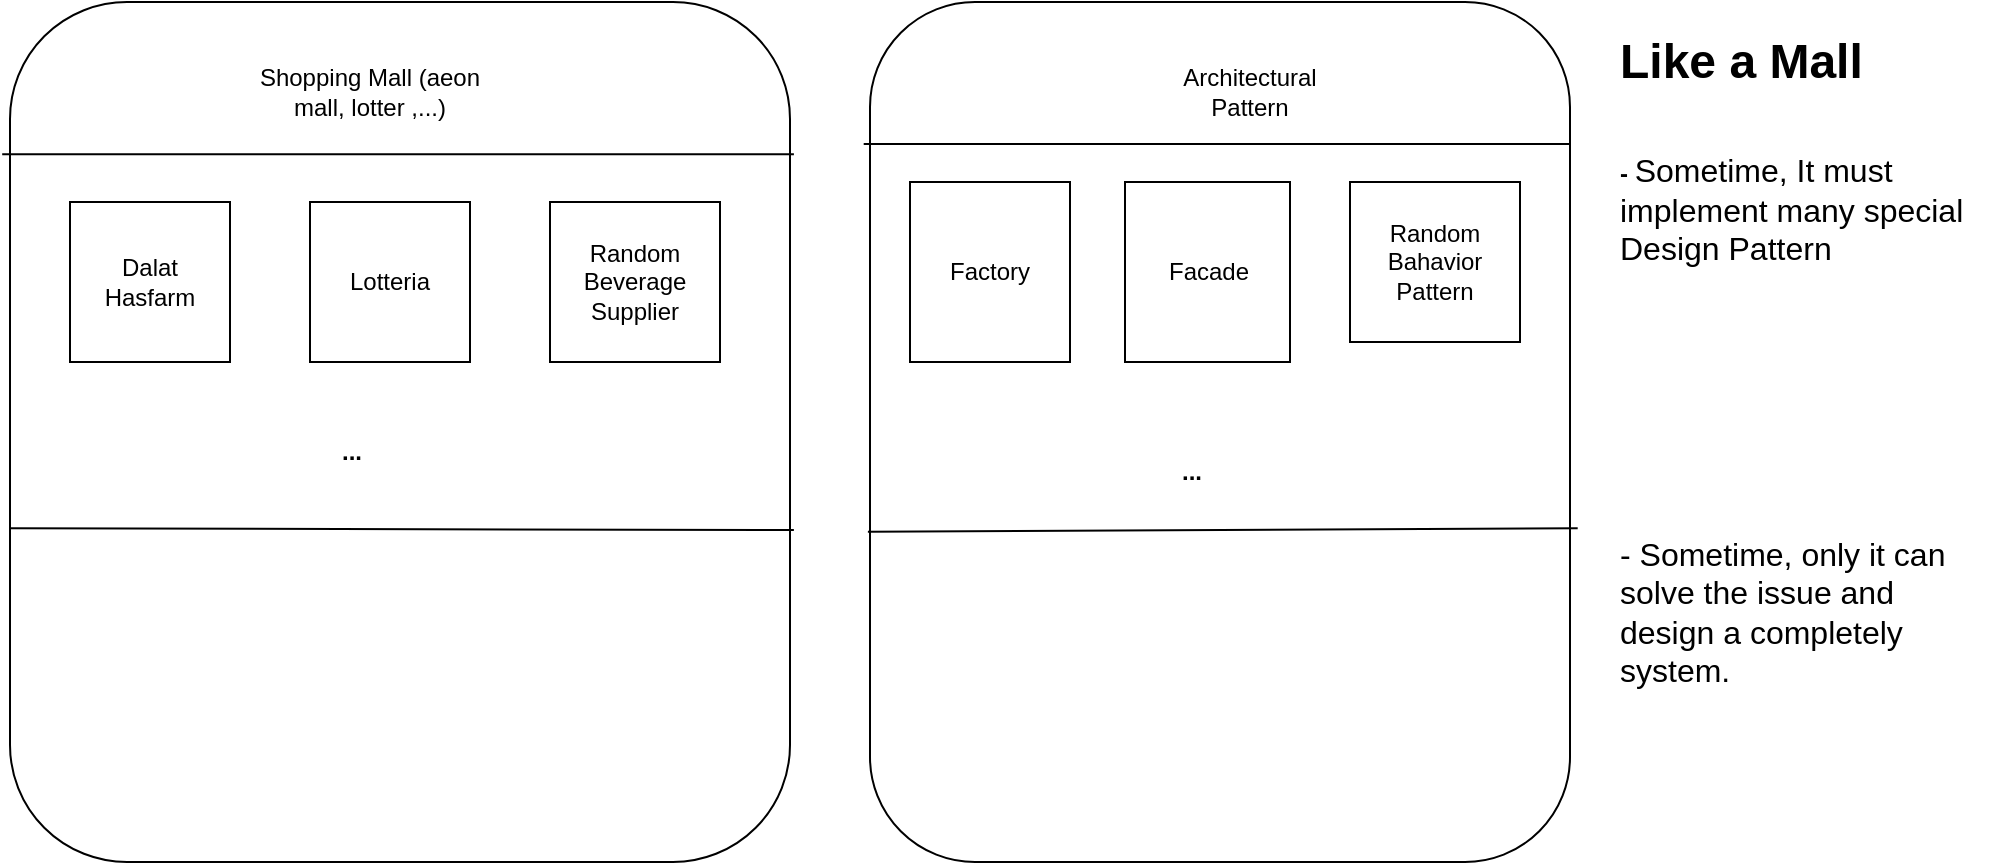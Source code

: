 <mxfile version="21.0.2" type="device"><diagram id="Ae_t36yoOq1JTPyE13-_" name="Page-1"><mxGraphModel dx="1120" dy="524" grid="1" gridSize="10" guides="1" tooltips="1" connect="1" arrows="1" fold="1" page="1" pageScale="1" pageWidth="850" pageHeight="1100" math="0" shadow="0"><root><mxCell id="0"/><mxCell id="1" parent="0"/><mxCell id="LHuMvIjfkwm1wlEqg0xw-1" value="" style="rounded=1;whiteSpace=wrap;html=1;" vertex="1" parent="1"><mxGeometry x="50" y="40" width="390" height="430" as="geometry"/></mxCell><mxCell id="LHuMvIjfkwm1wlEqg0xw-6" value="Shopping Mall (aeon mall, lotter ,...)" style="text;html=1;strokeColor=none;fillColor=none;align=center;verticalAlign=middle;whiteSpace=wrap;rounded=0;" vertex="1" parent="1"><mxGeometry x="170" y="60" width="120" height="50" as="geometry"/></mxCell><mxCell id="LHuMvIjfkwm1wlEqg0xw-7" value="" style="rounded=1;whiteSpace=wrap;html=1;" vertex="1" parent="1"><mxGeometry x="480" y="40" width="350" height="430" as="geometry"/></mxCell><mxCell id="LHuMvIjfkwm1wlEqg0xw-8" value="Architectural&lt;br&gt;Pattern" style="text;html=1;strokeColor=none;fillColor=none;align=center;verticalAlign=middle;whiteSpace=wrap;rounded=0;" vertex="1" parent="1"><mxGeometry x="640" y="70" width="60" height="30" as="geometry"/></mxCell><mxCell id="LHuMvIjfkwm1wlEqg0xw-9" value="" style="endArrow=none;html=1;rounded=0;exitX=-0.009;exitY=0.165;exitDx=0;exitDy=0;exitPerimeter=0;" edge="1" parent="1" source="LHuMvIjfkwm1wlEqg0xw-7"><mxGeometry width="50" height="50" relative="1" as="geometry"><mxPoint x="550" y="250" as="sourcePoint"/><mxPoint x="830" y="111" as="targetPoint"/></mxGeometry></mxCell><mxCell id="LHuMvIjfkwm1wlEqg0xw-10" value="" style="endArrow=none;html=1;rounded=0;exitX=1.005;exitY=0.177;exitDx=0;exitDy=0;exitPerimeter=0;entryX=-0.01;entryY=0.177;entryDx=0;entryDy=0;entryPerimeter=0;" edge="1" parent="1" source="LHuMvIjfkwm1wlEqg0xw-1" target="LHuMvIjfkwm1wlEqg0xw-1"><mxGeometry width="50" height="50" relative="1" as="geometry"><mxPoint x="550" y="250" as="sourcePoint"/><mxPoint x="600" y="200" as="targetPoint"/></mxGeometry></mxCell><mxCell id="LHuMvIjfkwm1wlEqg0xw-11" value="Dalat&lt;br&gt;Hasfarm" style="whiteSpace=wrap;html=1;aspect=fixed;" vertex="1" parent="1"><mxGeometry x="80" y="140" width="80" height="80" as="geometry"/></mxCell><mxCell id="LHuMvIjfkwm1wlEqg0xw-12" value="" style="endArrow=none;html=1;rounded=0;exitX=0;exitY=0.612;exitDx=0;exitDy=0;exitPerimeter=0;entryX=1.005;entryY=0.614;entryDx=0;entryDy=0;entryPerimeter=0;" edge="1" parent="1" source="LHuMvIjfkwm1wlEqg0xw-1" target="LHuMvIjfkwm1wlEqg0xw-1"><mxGeometry width="50" height="50" relative="1" as="geometry"><mxPoint x="550" y="250" as="sourcePoint"/><mxPoint x="450" y="270" as="targetPoint"/><Array as="points"/></mxGeometry></mxCell><mxCell id="LHuMvIjfkwm1wlEqg0xw-13" value="" style="endArrow=none;html=1;rounded=0;entryX=1.011;entryY=0.612;entryDx=0;entryDy=0;entryPerimeter=0;exitX=-0.003;exitY=0.616;exitDx=0;exitDy=0;exitPerimeter=0;" edge="1" parent="1" source="LHuMvIjfkwm1wlEqg0xw-7" target="LHuMvIjfkwm1wlEqg0xw-7"><mxGeometry width="50" height="50" relative="1" as="geometry"><mxPoint x="480" y="250" as="sourcePoint"/><mxPoint x="600" y="200" as="targetPoint"/></mxGeometry></mxCell><mxCell id="LHuMvIjfkwm1wlEqg0xw-14" value="Lotteria" style="whiteSpace=wrap;html=1;aspect=fixed;" vertex="1" parent="1"><mxGeometry x="200" y="140" width="80" height="80" as="geometry"/></mxCell><mxCell id="LHuMvIjfkwm1wlEqg0xw-16" value="Random&lt;br&gt;Beverage&lt;br&gt;Supplier" style="rounded=0;whiteSpace=wrap;html=1;" vertex="1" parent="1"><mxGeometry x="320" y="140" width="85" height="80" as="geometry"/></mxCell><mxCell id="LHuMvIjfkwm1wlEqg0xw-20" value="&lt;b&gt;...&lt;/b&gt;" style="text;strokeColor=none;fillColor=none;align=left;verticalAlign=middle;spacingLeft=4;spacingRight=4;overflow=hidden;points=[[0,0.5],[1,0.5]];portConstraint=eastwest;rotatable=0;whiteSpace=wrap;html=1;" vertex="1" parent="1"><mxGeometry x="210" y="250" width="80" height="30" as="geometry"/></mxCell><mxCell id="LHuMvIjfkwm1wlEqg0xw-21" value="&lt;b&gt;...&lt;/b&gt;" style="text;strokeColor=none;fillColor=none;align=left;verticalAlign=middle;spacingLeft=4;spacingRight=4;overflow=hidden;points=[[0,0.5],[1,0.5]];portConstraint=eastwest;rotatable=0;whiteSpace=wrap;html=1;" vertex="1" parent="1"><mxGeometry x="630" y="260" width="80" height="30" as="geometry"/></mxCell><mxCell id="LHuMvIjfkwm1wlEqg0xw-22" value="Factory" style="rounded=0;whiteSpace=wrap;html=1;" vertex="1" parent="1"><mxGeometry x="500" y="130" width="80" height="90" as="geometry"/></mxCell><mxCell id="LHuMvIjfkwm1wlEqg0xw-23" value="Facade" style="rounded=0;whiteSpace=wrap;html=1;" vertex="1" parent="1"><mxGeometry x="607.5" y="130" width="82.5" height="90" as="geometry"/></mxCell><mxCell id="LHuMvIjfkwm1wlEqg0xw-26" value="Random&lt;br&gt;Bahavior&lt;br&gt;Pattern" style="rounded=0;whiteSpace=wrap;html=1;" vertex="1" parent="1"><mxGeometry x="720" y="130" width="85" height="80" as="geometry"/></mxCell><mxCell id="LHuMvIjfkwm1wlEqg0xw-27" value="&lt;h1&gt;Like a Mall&lt;/h1&gt;&lt;div&gt;&lt;br&gt;&lt;/div&gt;&lt;div&gt;&lt;b&gt;- &lt;/b&gt;&lt;font size=&quot;3&quot;&gt;Sometime, It must implement many special&amp;nbsp;&lt;/font&gt;&lt;/div&gt;&lt;div&gt;&lt;font size=&quot;3&quot;&gt;Design Pattern&lt;/font&gt;&lt;/div&gt;&lt;div&gt;&lt;font size=&quot;3&quot;&gt;&lt;br&gt;&lt;/font&gt;&lt;/div&gt;&lt;div&gt;&lt;font size=&quot;3&quot;&gt;&lt;br&gt;&lt;/font&gt;&lt;/div&gt;&lt;div&gt;&lt;font size=&quot;3&quot;&gt;&lt;br&gt;&lt;/font&gt;&lt;/div&gt;&lt;div&gt;&lt;font size=&quot;3&quot;&gt;&lt;br&gt;&lt;/font&gt;&lt;/div&gt;&lt;div&gt;&lt;font size=&quot;3&quot;&gt;&lt;br&gt;&lt;/font&gt;&lt;/div&gt;&lt;div&gt;&lt;font size=&quot;3&quot;&gt;&lt;br&gt;&lt;/font&gt;&lt;/div&gt;&lt;div&gt;&lt;font size=&quot;3&quot;&gt;&lt;br&gt;&lt;/font&gt;&lt;/div&gt;&lt;div&gt;&lt;font size=&quot;3&quot;&gt;- Sometime, only it can solve the issue and design a completely system.&lt;/font&gt;&lt;/div&gt;" style="text;html=1;strokeColor=none;fillColor=none;spacing=5;spacingTop=-20;whiteSpace=wrap;overflow=hidden;rounded=0;" vertex="1" parent="1"><mxGeometry x="850" y="50" width="190" height="410" as="geometry"/></mxCell></root></mxGraphModel></diagram></mxfile>